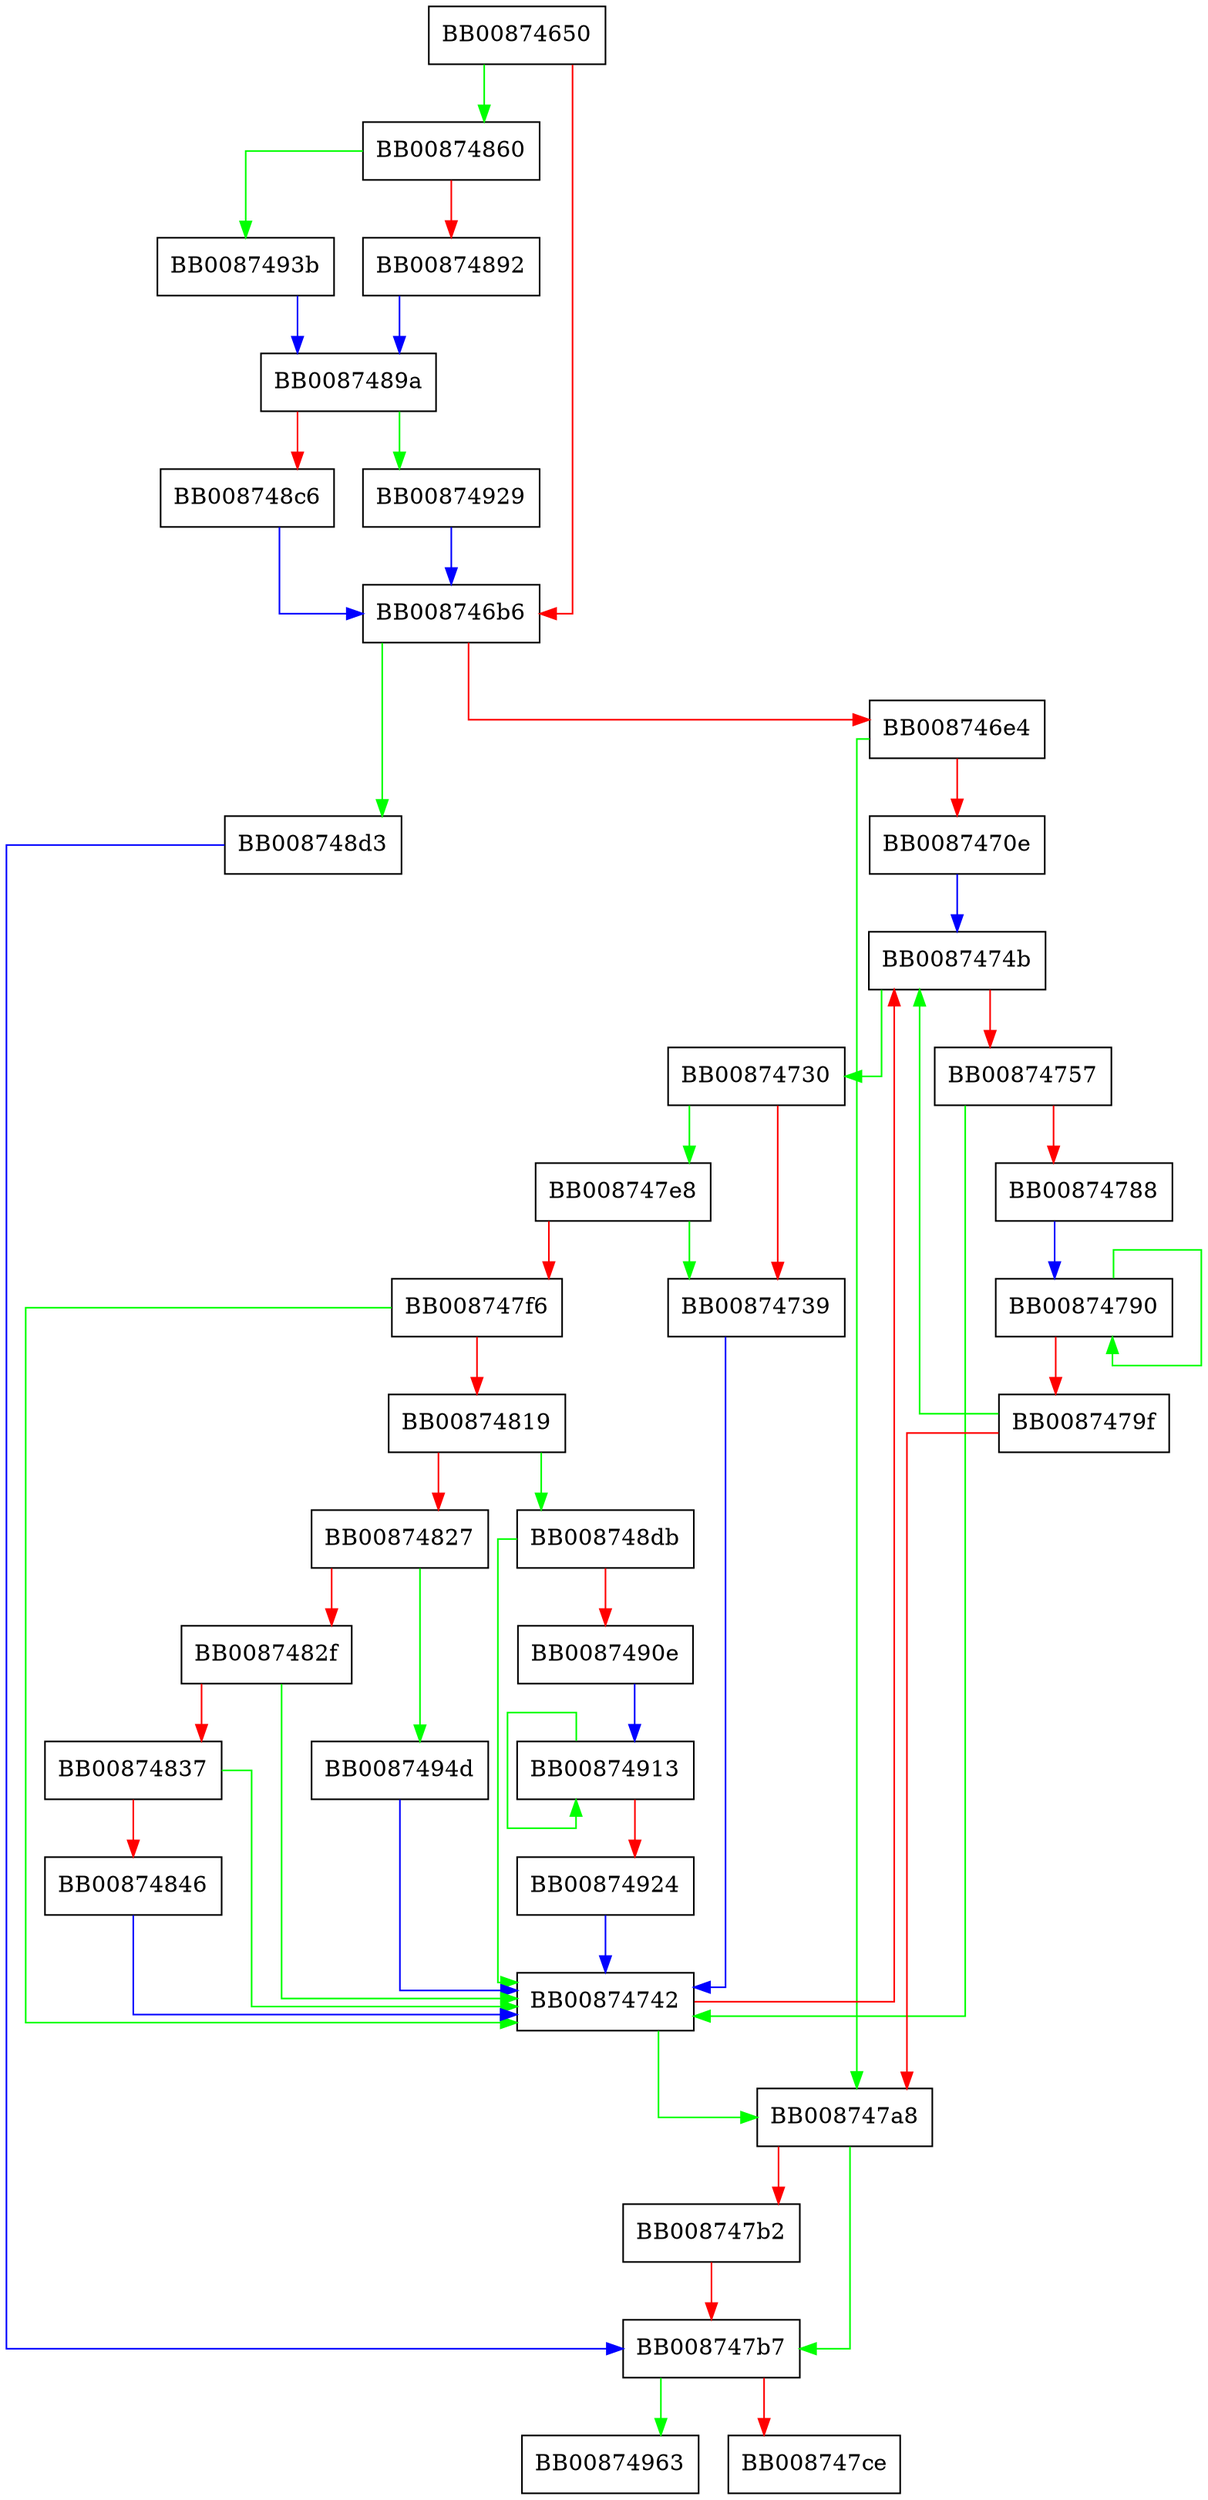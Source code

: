 digraph _i18n_number_rewrite {
  node [shape="box"];
  graph [splines=ortho];
  BB00874650 -> BB00874860 [color="green"];
  BB00874650 -> BB008746b6 [color="red"];
  BB008746b6 -> BB008748d3 [color="green"];
  BB008746b6 -> BB008746e4 [color="red"];
  BB008746e4 -> BB008747a8 [color="green"];
  BB008746e4 -> BB0087470e [color="red"];
  BB0087470e -> BB0087474b [color="blue"];
  BB00874730 -> BB008747e8 [color="green"];
  BB00874730 -> BB00874739 [color="red"];
  BB00874739 -> BB00874742 [color="blue"];
  BB00874742 -> BB008747a8 [color="green"];
  BB00874742 -> BB0087474b [color="red"];
  BB0087474b -> BB00874730 [color="green"];
  BB0087474b -> BB00874757 [color="red"];
  BB00874757 -> BB00874742 [color="green"];
  BB00874757 -> BB00874788 [color="red"];
  BB00874788 -> BB00874790 [color="blue"];
  BB00874790 -> BB00874790 [color="green"];
  BB00874790 -> BB0087479f [color="red"];
  BB0087479f -> BB0087474b [color="green"];
  BB0087479f -> BB008747a8 [color="red"];
  BB008747a8 -> BB008747b7 [color="green"];
  BB008747a8 -> BB008747b2 [color="red"];
  BB008747b2 -> BB008747b7 [color="red"];
  BB008747b7 -> BB00874963 [color="green"];
  BB008747b7 -> BB008747ce [color="red"];
  BB008747e8 -> BB00874739 [color="green"];
  BB008747e8 -> BB008747f6 [color="red"];
  BB008747f6 -> BB00874742 [color="green"];
  BB008747f6 -> BB00874819 [color="red"];
  BB00874819 -> BB008748db [color="green"];
  BB00874819 -> BB00874827 [color="red"];
  BB00874827 -> BB0087494d [color="green"];
  BB00874827 -> BB0087482f [color="red"];
  BB0087482f -> BB00874742 [color="green"];
  BB0087482f -> BB00874837 [color="red"];
  BB00874837 -> BB00874742 [color="green"];
  BB00874837 -> BB00874846 [color="red"];
  BB00874846 -> BB00874742 [color="blue"];
  BB00874860 -> BB0087493b [color="green"];
  BB00874860 -> BB00874892 [color="red"];
  BB00874892 -> BB0087489a [color="blue"];
  BB0087489a -> BB00874929 [color="green"];
  BB0087489a -> BB008748c6 [color="red"];
  BB008748c6 -> BB008746b6 [color="blue"];
  BB008748d3 -> BB008747b7 [color="blue"];
  BB008748db -> BB00874742 [color="green"];
  BB008748db -> BB0087490e [color="red"];
  BB0087490e -> BB00874913 [color="blue"];
  BB00874913 -> BB00874913 [color="green"];
  BB00874913 -> BB00874924 [color="red"];
  BB00874924 -> BB00874742 [color="blue"];
  BB00874929 -> BB008746b6 [color="blue"];
  BB0087493b -> BB0087489a [color="blue"];
  BB0087494d -> BB00874742 [color="blue"];
}